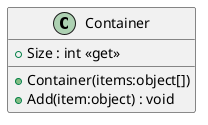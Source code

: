 @startuml
class Container {
    + Container(items:object[])
    + Add(item:object) : void
    + Size : int <<get>>
}
@enduml
